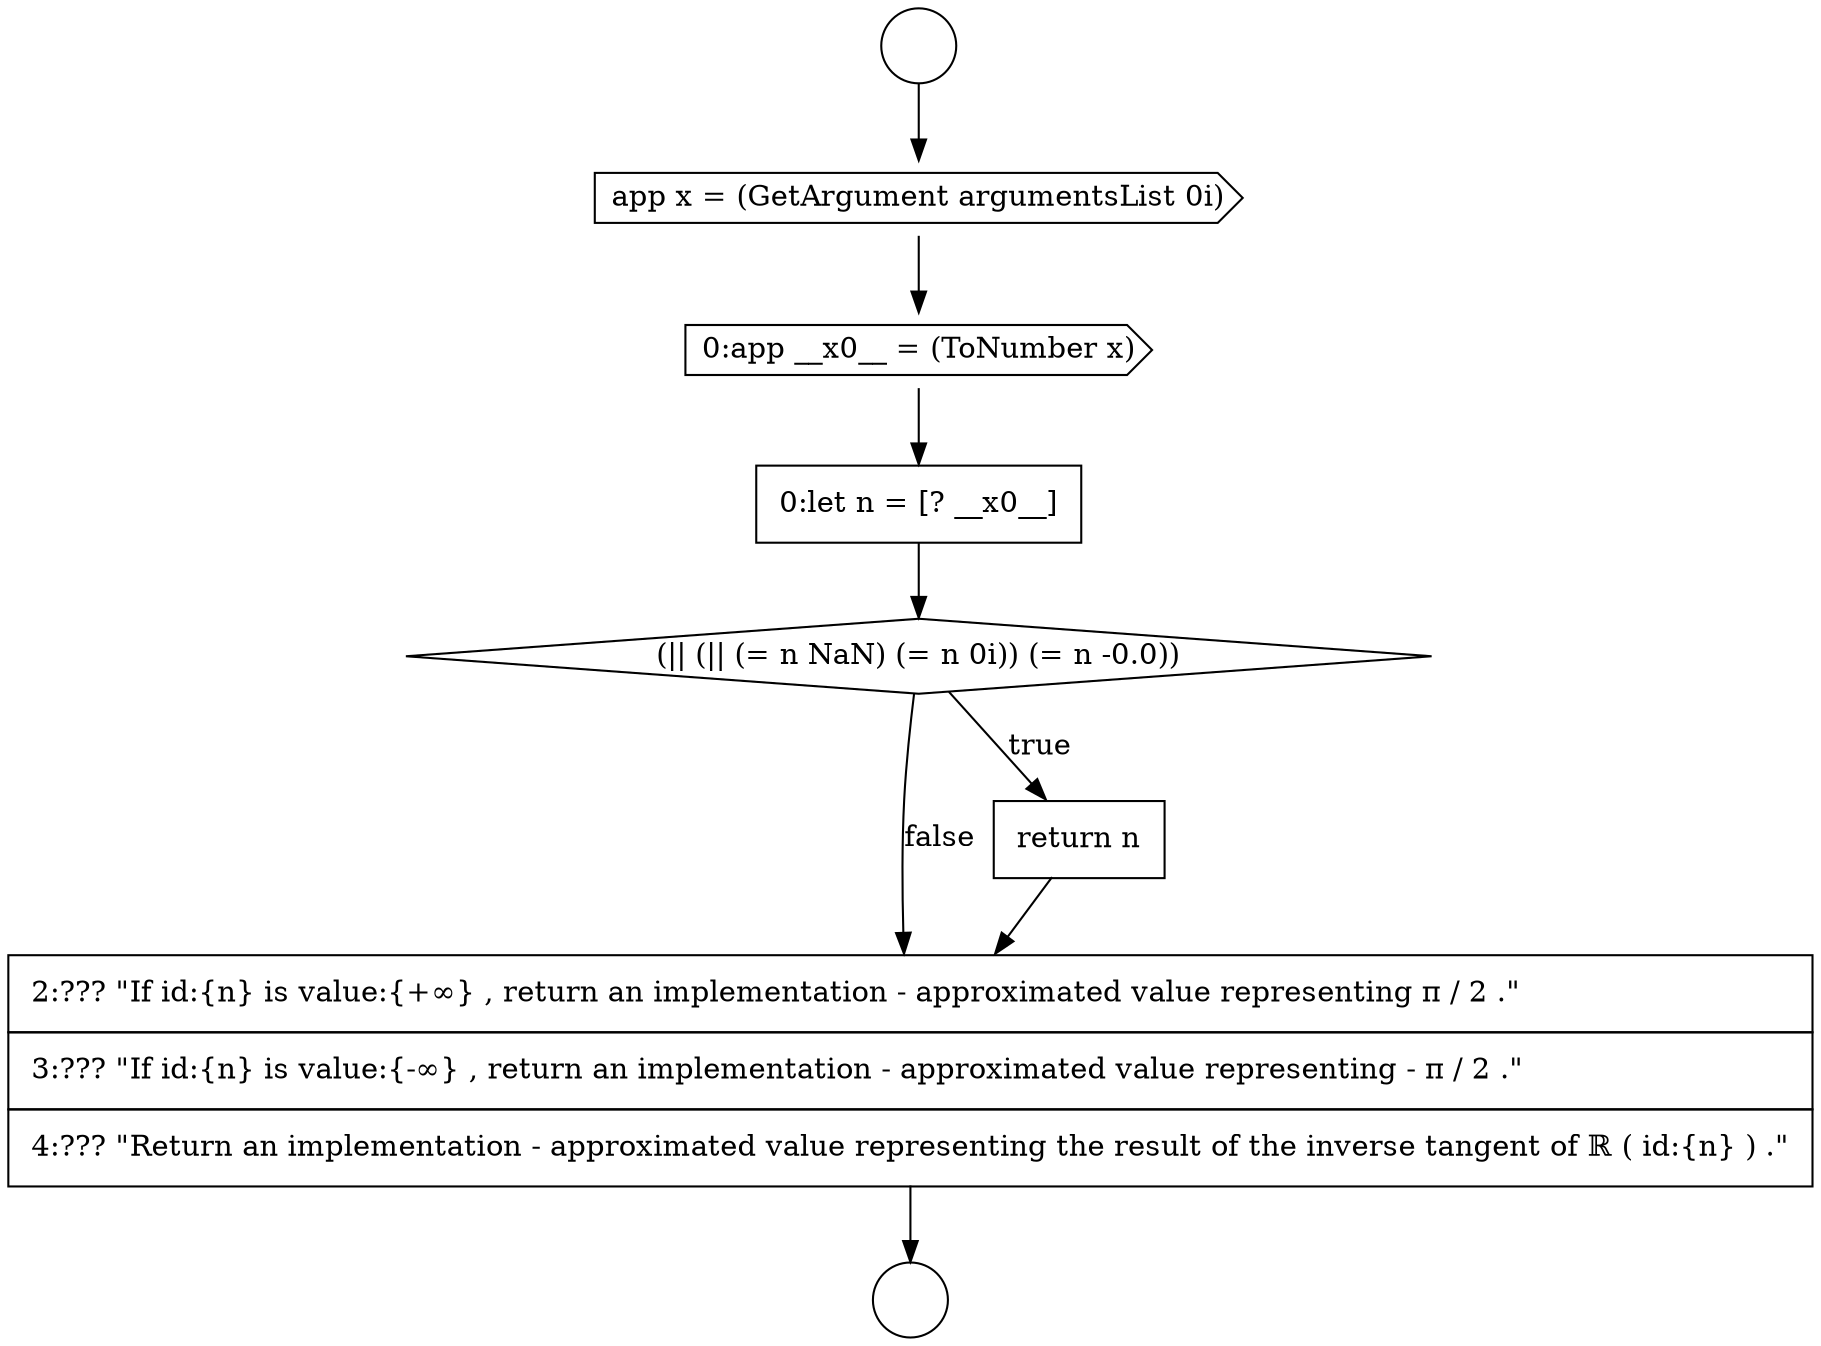 digraph {
  node13130 [shape=cds, label=<<font color="black">0:app __x0__ = (ToNumber x)</font>> color="black" fillcolor="white" style=filled]
  node13127 [shape=circle label=" " color="black" fillcolor="white" style=filled]
  node13134 [shape=none, margin=0, label=<<font color="black">
    <table border="0" cellborder="1" cellspacing="0" cellpadding="10">
      <tr><td align="left">2:??? &quot;If id:{n} is value:{+&infin;} , return an implementation - approximated value representing &pi; / 2 .&quot;</td></tr>
      <tr><td align="left">3:??? &quot;If id:{n} is value:{-&infin;} , return an implementation - approximated value representing - &pi; / 2 .&quot;</td></tr>
      <tr><td align="left">4:??? &quot;Return an implementation - approximated value representing the result of the inverse tangent of ℝ ( id:{n} ) .&quot;</td></tr>
    </table>
  </font>> color="black" fillcolor="white" style=filled]
  node13131 [shape=none, margin=0, label=<<font color="black">
    <table border="0" cellborder="1" cellspacing="0" cellpadding="10">
      <tr><td align="left">0:let n = [? __x0__]</td></tr>
    </table>
  </font>> color="black" fillcolor="white" style=filled]
  node13132 [shape=diamond, label=<<font color="black">(|| (|| (= n NaN) (= n 0i)) (= n -0.0))</font>> color="black" fillcolor="white" style=filled]
  node13133 [shape=none, margin=0, label=<<font color="black">
    <table border="0" cellborder="1" cellspacing="0" cellpadding="10">
      <tr><td align="left">return n</td></tr>
    </table>
  </font>> color="black" fillcolor="white" style=filled]
  node13129 [shape=cds, label=<<font color="black">app x = (GetArgument argumentsList 0i)</font>> color="black" fillcolor="white" style=filled]
  node13128 [shape=circle label=" " color="black" fillcolor="white" style=filled]
  node13131 -> node13132 [ color="black"]
  node13133 -> node13134 [ color="black"]
  node13132 -> node13133 [label=<<font color="black">true</font>> color="black"]
  node13132 -> node13134 [label=<<font color="black">false</font>> color="black"]
  node13130 -> node13131 [ color="black"]
  node13134 -> node13128 [ color="black"]
  node13129 -> node13130 [ color="black"]
  node13127 -> node13129 [ color="black"]
}
